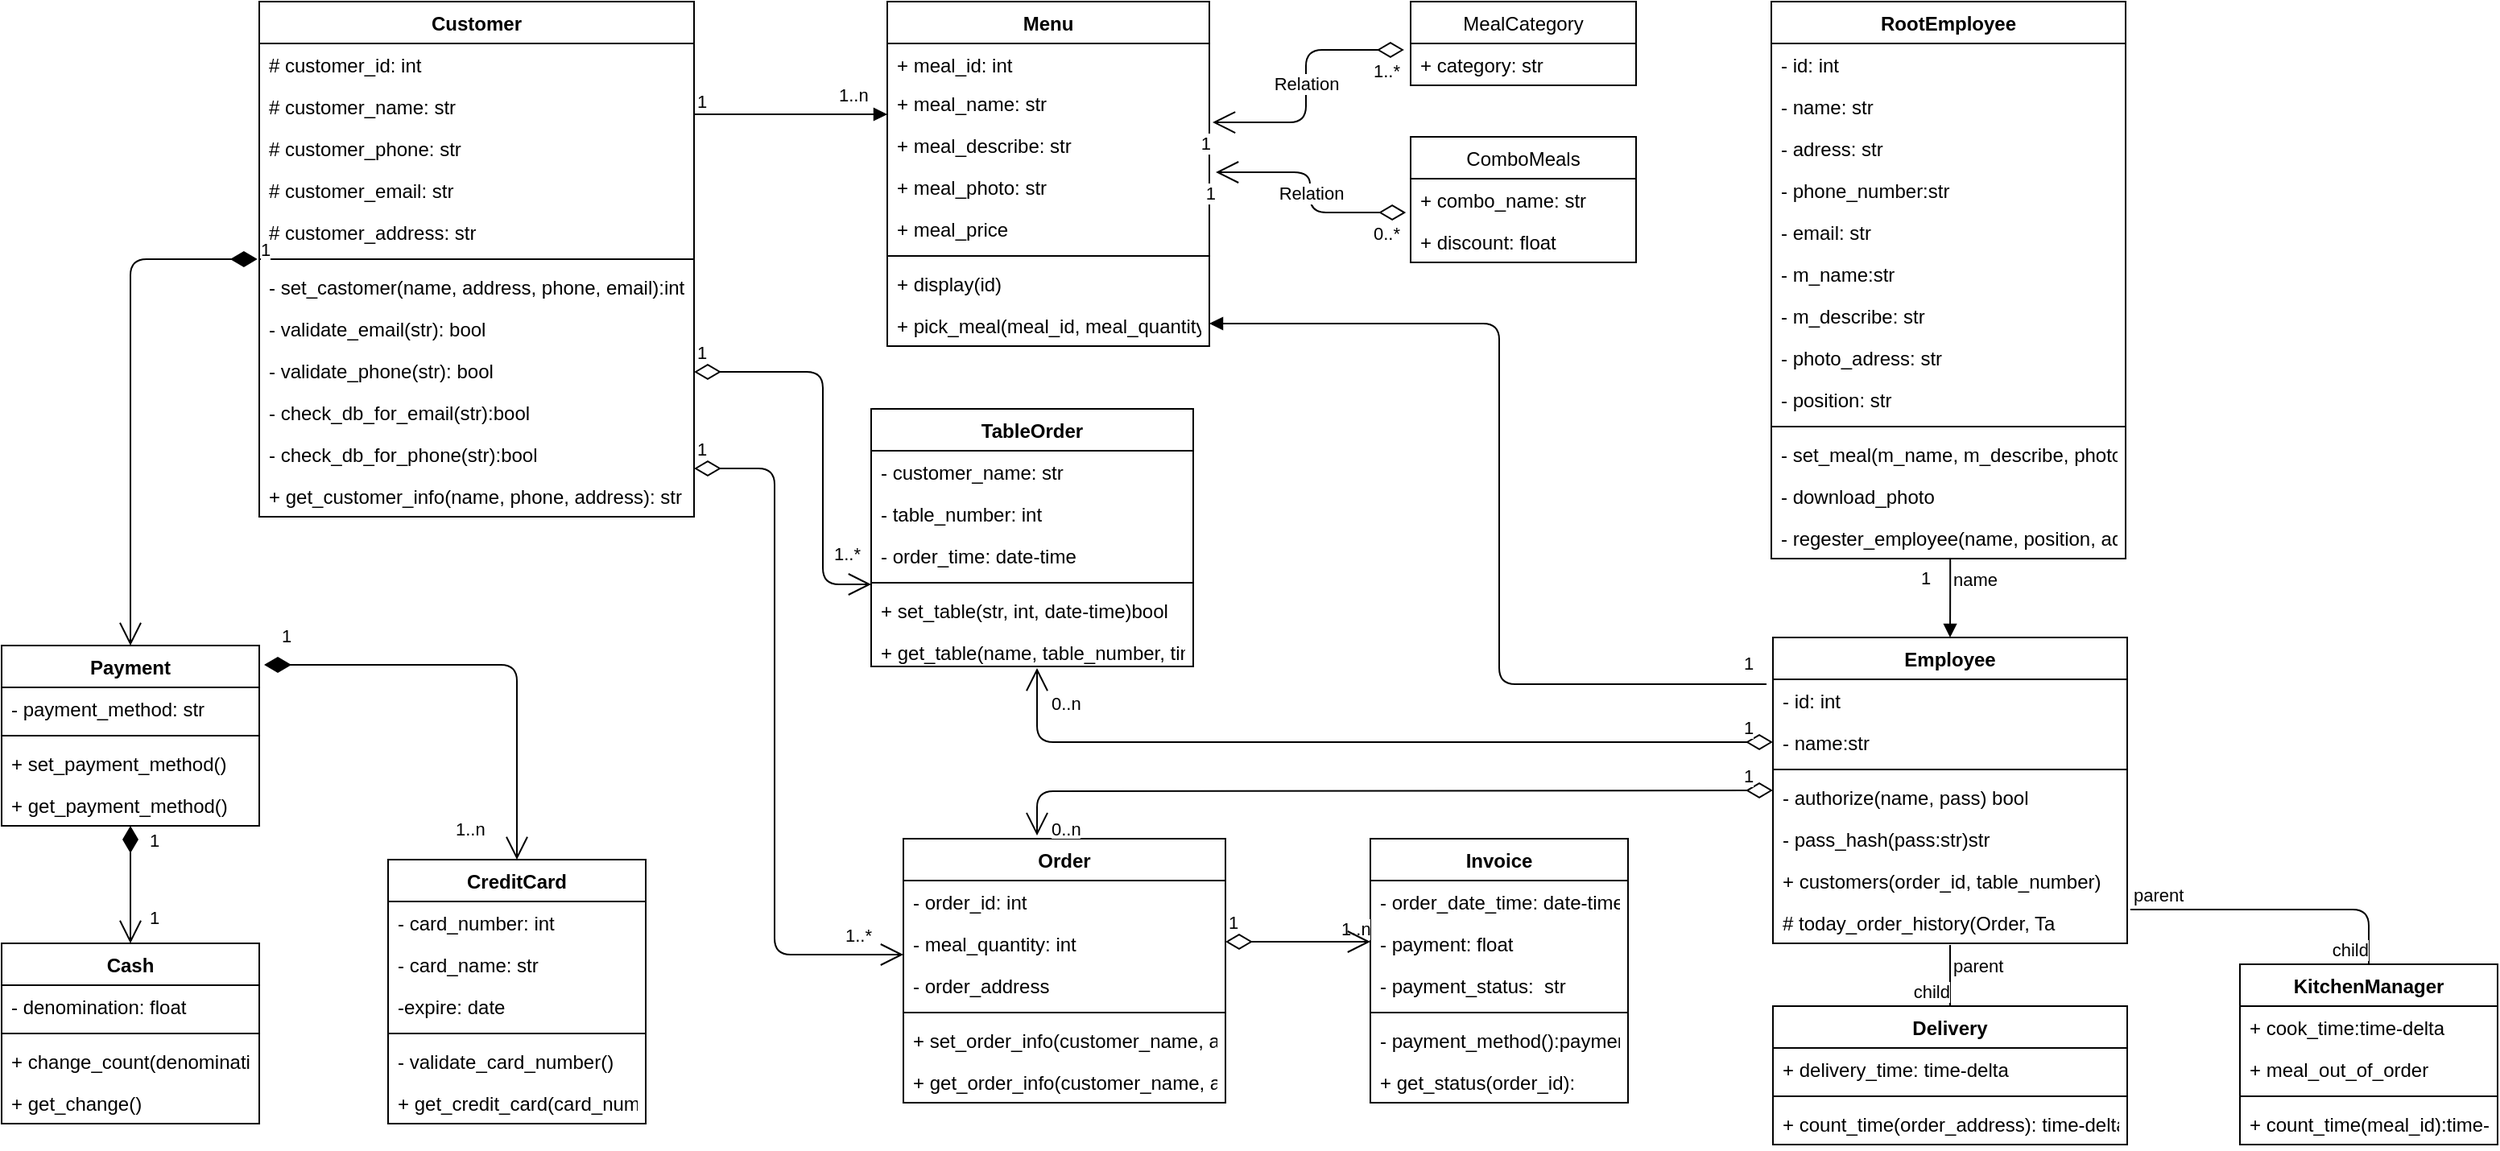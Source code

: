 <mxfile version="15.3.8" type="github">
  <diagram id="XP5YeCmKAyw0OPOMcUvx" name="Page-1">
    <mxGraphModel dx="863" dy="559" grid="1" gridSize="10" guides="1" tooltips="1" connect="1" arrows="1" fold="1" page="1" pageScale="1" pageWidth="1169" pageHeight="826" math="0" shadow="0">
      <root>
        <mxCell id="0" />
        <mxCell id="1" parent="0" />
        <mxCell id="lLtCu2atZFACOve_Y4A7-2" value="Menu" style="swimlane;fontStyle=1;align=center;verticalAlign=top;childLayout=stackLayout;horizontal=1;startSize=26;horizontalStack=0;resizeParent=1;resizeParentMax=0;resizeLast=0;collapsible=1;marginBottom=0;" parent="1" vertex="1">
          <mxGeometry x="620" width="200" height="214" as="geometry">
            <mxRectangle x="210" y="170" width="100" height="26" as="alternateBounds" />
          </mxGeometry>
        </mxCell>
        <mxCell id="lLtCu2atZFACOve_Y4A7-3" value="+ meal_id: int&#xa;" style="text;strokeColor=none;fillColor=none;align=left;verticalAlign=top;spacingLeft=4;spacingRight=4;overflow=hidden;rotatable=0;points=[[0,0.5],[1,0.5]];portConstraint=eastwest;" parent="lLtCu2atZFACOve_Y4A7-2" vertex="1">
          <mxGeometry y="26" width="200" height="24" as="geometry" />
        </mxCell>
        <mxCell id="lLtCu2atZFACOve_Y4A7-36" value="+ meal_name: str" style="text;strokeColor=none;fillColor=none;align=left;verticalAlign=top;spacingLeft=4;spacingRight=4;overflow=hidden;rotatable=0;points=[[0,0.5],[1,0.5]];portConstraint=eastwest;" parent="lLtCu2atZFACOve_Y4A7-2" vertex="1">
          <mxGeometry y="50" width="200" height="26" as="geometry" />
        </mxCell>
        <mxCell id="lLtCu2atZFACOve_Y4A7-37" value="+ meal_describe: str" style="text;strokeColor=none;fillColor=none;align=left;verticalAlign=top;spacingLeft=4;spacingRight=4;overflow=hidden;rotatable=0;points=[[0,0.5],[1,0.5]];portConstraint=eastwest;" parent="lLtCu2atZFACOve_Y4A7-2" vertex="1">
          <mxGeometry y="76" width="200" height="26" as="geometry" />
        </mxCell>
        <mxCell id="lLtCu2atZFACOve_Y4A7-38" value="+ meal_photo: str" style="text;strokeColor=none;fillColor=none;align=left;verticalAlign=top;spacingLeft=4;spacingRight=4;overflow=hidden;rotatable=0;points=[[0,0.5],[1,0.5]];portConstraint=eastwest;" parent="lLtCu2atZFACOve_Y4A7-2" vertex="1">
          <mxGeometry y="102" width="200" height="26" as="geometry" />
        </mxCell>
        <mxCell id="lLtCu2atZFACOve_Y4A7-147" value="+ meal_price" style="text;strokeColor=none;fillColor=none;align=left;verticalAlign=top;spacingLeft=4;spacingRight=4;overflow=hidden;rotatable=0;points=[[0,0.5],[1,0.5]];portConstraint=eastwest;" parent="lLtCu2atZFACOve_Y4A7-2" vertex="1">
          <mxGeometry y="128" width="200" height="26" as="geometry" />
        </mxCell>
        <mxCell id="lLtCu2atZFACOve_Y4A7-4" value="" style="line;strokeWidth=1;fillColor=none;align=left;verticalAlign=middle;spacingTop=-1;spacingLeft=3;spacingRight=3;rotatable=0;labelPosition=right;points=[];portConstraint=eastwest;" parent="lLtCu2atZFACOve_Y4A7-2" vertex="1">
          <mxGeometry y="154" width="200" height="8" as="geometry" />
        </mxCell>
        <mxCell id="lLtCu2atZFACOve_Y4A7-5" value="+ display(id)" style="text;strokeColor=none;fillColor=none;align=left;verticalAlign=top;spacingLeft=4;spacingRight=4;overflow=hidden;rotatable=0;points=[[0,0.5],[1,0.5]];portConstraint=eastwest;" parent="lLtCu2atZFACOve_Y4A7-2" vertex="1">
          <mxGeometry y="162" width="200" height="26" as="geometry" />
        </mxCell>
        <mxCell id="lLtCu2atZFACOve_Y4A7-85" value="+ pick_meal(meal_id, meal_quantity)" style="text;strokeColor=none;fillColor=none;align=left;verticalAlign=top;spacingLeft=4;spacingRight=4;overflow=hidden;rotatable=0;points=[[0,0.5],[1,0.5]];portConstraint=eastwest;" parent="lLtCu2atZFACOve_Y4A7-2" vertex="1">
          <mxGeometry y="188" width="200" height="26" as="geometry" />
        </mxCell>
        <mxCell id="lLtCu2atZFACOve_Y4A7-6" value="MealCategory" style="swimlane;fontStyle=0;childLayout=stackLayout;horizontal=1;startSize=26;fillColor=none;horizontalStack=0;resizeParent=1;resizeParentMax=0;resizeLast=0;collapsible=1;marginBottom=0;" parent="1" vertex="1">
          <mxGeometry x="945" width="140" height="52" as="geometry" />
        </mxCell>
        <mxCell id="lLtCu2atZFACOve_Y4A7-7" value="+ category: str" style="text;strokeColor=none;fillColor=none;align=left;verticalAlign=top;spacingLeft=4;spacingRight=4;overflow=hidden;rotatable=0;points=[[0,0.5],[1,0.5]];portConstraint=eastwest;" parent="lLtCu2atZFACOve_Y4A7-6" vertex="1">
          <mxGeometry y="26" width="140" height="26" as="geometry" />
        </mxCell>
        <mxCell id="lLtCu2atZFACOve_Y4A7-26" value="Customer" style="swimlane;fontStyle=1;align=center;verticalAlign=top;childLayout=stackLayout;horizontal=1;startSize=26;horizontalStack=0;resizeParent=1;resizeParentMax=0;resizeLast=0;collapsible=1;marginBottom=0;" parent="1" vertex="1">
          <mxGeometry x="230" width="270" height="320" as="geometry" />
        </mxCell>
        <mxCell id="lLtCu2atZFACOve_Y4A7-167" value="# customer_id: int" style="text;strokeColor=none;fillColor=none;align=left;verticalAlign=top;spacingLeft=4;spacingRight=4;overflow=hidden;rotatable=0;points=[[0,0.5],[1,0.5]];portConstraint=eastwest;" parent="lLtCu2atZFACOve_Y4A7-26" vertex="1">
          <mxGeometry y="26" width="270" height="26" as="geometry" />
        </mxCell>
        <mxCell id="lLtCu2atZFACOve_Y4A7-157" value="# customer_name: str" style="text;strokeColor=none;fillColor=none;align=left;verticalAlign=top;spacingLeft=4;spacingRight=4;overflow=hidden;rotatable=0;points=[[0,0.5],[1,0.5]];portConstraint=eastwest;" parent="lLtCu2atZFACOve_Y4A7-26" vertex="1">
          <mxGeometry y="52" width="270" height="26" as="geometry" />
        </mxCell>
        <mxCell id="lLtCu2atZFACOve_Y4A7-224" value="" style="endArrow=block;endFill=1;html=1;edgeStyle=orthogonalEdgeStyle;align=left;verticalAlign=top;strokeWidth=1;" parent="lLtCu2atZFACOve_Y4A7-26" edge="1">
          <mxGeometry x="-1" relative="1" as="geometry">
            <mxPoint x="270" y="70" as="sourcePoint" />
            <mxPoint x="390" y="70" as="targetPoint" />
          </mxGeometry>
        </mxCell>
        <mxCell id="lLtCu2atZFACOve_Y4A7-225" value="1" style="edgeLabel;resizable=0;html=1;align=left;verticalAlign=bottom;" parent="lLtCu2atZFACOve_Y4A7-224" connectable="0" vertex="1">
          <mxGeometry x="-1" relative="1" as="geometry" />
        </mxCell>
        <mxCell id="lLtCu2atZFACOve_Y4A7-158" value="# customer_phone: str" style="text;strokeColor=none;fillColor=none;align=left;verticalAlign=top;spacingLeft=4;spacingRight=4;overflow=hidden;rotatable=0;points=[[0,0.5],[1,0.5]];portConstraint=eastwest;" parent="lLtCu2atZFACOve_Y4A7-26" vertex="1">
          <mxGeometry y="78" width="270" height="26" as="geometry" />
        </mxCell>
        <mxCell id="lLtCu2atZFACOve_Y4A7-159" value="# customer_email: str" style="text;strokeColor=none;fillColor=none;align=left;verticalAlign=top;spacingLeft=4;spacingRight=4;overflow=hidden;rotatable=0;points=[[0,0.5],[1,0.5]];portConstraint=eastwest;" parent="lLtCu2atZFACOve_Y4A7-26" vertex="1">
          <mxGeometry y="104" width="270" height="26" as="geometry" />
        </mxCell>
        <mxCell id="lLtCu2atZFACOve_Y4A7-160" value="# customer_address: str " style="text;strokeColor=none;fillColor=none;align=left;verticalAlign=top;spacingLeft=4;spacingRight=4;overflow=hidden;rotatable=0;points=[[0,0.5],[1,0.5]];portConstraint=eastwest;" parent="lLtCu2atZFACOve_Y4A7-26" vertex="1">
          <mxGeometry y="130" width="270" height="26" as="geometry" />
        </mxCell>
        <mxCell id="lLtCu2atZFACOve_Y4A7-28" value="" style="line;strokeWidth=1;fillColor=none;align=left;verticalAlign=middle;spacingTop=-1;spacingLeft=3;spacingRight=3;rotatable=0;labelPosition=right;points=[];portConstraint=eastwest;" parent="lLtCu2atZFACOve_Y4A7-26" vertex="1">
          <mxGeometry y="156" width="270" height="8" as="geometry" />
        </mxCell>
        <mxCell id="lLtCu2atZFACOve_Y4A7-25" value="- set_castomer(name, address, phone, email):int" style="text;strokeColor=none;fillColor=none;align=left;verticalAlign=top;spacingLeft=4;spacingRight=4;overflow=hidden;rotatable=0;points=[[0,0.5],[1,0.5]];portConstraint=eastwest;" parent="lLtCu2atZFACOve_Y4A7-26" vertex="1">
          <mxGeometry y="164" width="270" height="26" as="geometry" />
        </mxCell>
        <mxCell id="lLtCu2atZFACOve_Y4A7-29" value="- validate_email(str): bool" style="text;strokeColor=none;fillColor=none;align=left;verticalAlign=top;spacingLeft=4;spacingRight=4;overflow=hidden;rotatable=0;points=[[0,0.5],[1,0.5]];portConstraint=eastwest;" parent="lLtCu2atZFACOve_Y4A7-26" vertex="1">
          <mxGeometry y="190" width="270" height="26" as="geometry" />
        </mxCell>
        <mxCell id="lLtCu2atZFACOve_Y4A7-109" value="- validate_phone(str): bool" style="text;strokeColor=none;fillColor=none;align=left;verticalAlign=top;spacingLeft=4;spacingRight=4;overflow=hidden;rotatable=0;points=[[0,0.5],[1,0.5]];portConstraint=eastwest;" parent="lLtCu2atZFACOve_Y4A7-26" vertex="1">
          <mxGeometry y="216" width="270" height="26" as="geometry" />
        </mxCell>
        <mxCell id="lLtCu2atZFACOve_Y4A7-165" value="- check_db_for_email(str):bool" style="text;strokeColor=none;fillColor=none;align=left;verticalAlign=top;spacingLeft=4;spacingRight=4;overflow=hidden;rotatable=0;points=[[0,0.5],[1,0.5]];portConstraint=eastwest;" parent="lLtCu2atZFACOve_Y4A7-26" vertex="1">
          <mxGeometry y="242" width="270" height="26" as="geometry" />
        </mxCell>
        <mxCell id="lLtCu2atZFACOve_Y4A7-166" value="- check_db_for_phone(str):bool" style="text;strokeColor=none;fillColor=none;align=left;verticalAlign=top;spacingLeft=4;spacingRight=4;overflow=hidden;rotatable=0;points=[[0,0.5],[1,0.5]];portConstraint=eastwest;" parent="lLtCu2atZFACOve_Y4A7-26" vertex="1">
          <mxGeometry y="268" width="270" height="26" as="geometry" />
        </mxCell>
        <mxCell id="lLtCu2atZFACOve_Y4A7-33" value="+ get_customer_info(name, phone, address): str" style="text;strokeColor=none;fillColor=none;align=left;verticalAlign=top;spacingLeft=4;spacingRight=4;overflow=hidden;rotatable=0;points=[[0,0.5],[1,0.5]];portConstraint=eastwest;" parent="lLtCu2atZFACOve_Y4A7-26" vertex="1">
          <mxGeometry y="294" width="270" height="26" as="geometry" />
        </mxCell>
        <mxCell id="lLtCu2atZFACOve_Y4A7-30" value="Order" style="swimlane;fontStyle=1;align=center;verticalAlign=top;childLayout=stackLayout;horizontal=1;startSize=26;horizontalStack=0;resizeParent=1;resizeParentMax=0;resizeLast=0;collapsible=1;marginBottom=0;" parent="1" vertex="1">
          <mxGeometry x="630" y="520" width="200" height="164" as="geometry" />
        </mxCell>
        <mxCell id="lLtCu2atZFACOve_Y4A7-31" value="- order_id: int" style="text;strokeColor=none;fillColor=none;align=left;verticalAlign=top;spacingLeft=4;spacingRight=4;overflow=hidden;rotatable=0;points=[[0,0.5],[1,0.5]];portConstraint=eastwest;" parent="lLtCu2atZFACOve_Y4A7-30" vertex="1">
          <mxGeometry y="26" width="200" height="26" as="geometry" />
        </mxCell>
        <mxCell id="lLtCu2atZFACOve_Y4A7-40" value="- meal_quantity: int" style="text;strokeColor=none;fillColor=none;align=left;verticalAlign=top;spacingLeft=4;spacingRight=4;overflow=hidden;rotatable=0;points=[[0,0.5],[1,0.5]];portConstraint=eastwest;" parent="lLtCu2atZFACOve_Y4A7-30" vertex="1">
          <mxGeometry y="52" width="200" height="26" as="geometry" />
        </mxCell>
        <mxCell id="lLtCu2atZFACOve_Y4A7-133" value="- order_address" style="text;strokeColor=none;fillColor=none;align=left;verticalAlign=top;spacingLeft=4;spacingRight=4;overflow=hidden;rotatable=0;points=[[0,0.5],[1,0.5]];portConstraint=eastwest;" parent="lLtCu2atZFACOve_Y4A7-30" vertex="1">
          <mxGeometry y="78" width="200" height="26" as="geometry" />
        </mxCell>
        <mxCell id="lLtCu2atZFACOve_Y4A7-32" value="" style="line;strokeWidth=1;fillColor=none;align=left;verticalAlign=middle;spacingTop=-1;spacingLeft=3;spacingRight=3;rotatable=0;labelPosition=right;points=[];portConstraint=eastwest;" parent="lLtCu2atZFACOve_Y4A7-30" vertex="1">
          <mxGeometry y="104" width="200" height="8" as="geometry" />
        </mxCell>
        <mxCell id="O5JALUuIO0WeIJmK2xyK-7" value="+ set_order_info(customer_name, address, phone, delivery_time))" style="text;strokeColor=none;fillColor=none;align=left;verticalAlign=top;spacingLeft=4;spacingRight=4;overflow=hidden;rotatable=0;points=[[0,0.5],[1,0.5]];portConstraint=eastwest;" parent="lLtCu2atZFACOve_Y4A7-30" vertex="1">
          <mxGeometry y="112" width="200" height="26" as="geometry" />
        </mxCell>
        <mxCell id="lLtCu2atZFACOve_Y4A7-35" value="+ get_order_info(customer_name, address, phone, delivery_time)" style="text;strokeColor=none;fillColor=none;align=left;verticalAlign=top;spacingLeft=4;spacingRight=4;overflow=hidden;rotatable=0;points=[[0,0.5],[1,0.5]];portConstraint=eastwest;" parent="lLtCu2atZFACOve_Y4A7-30" vertex="1">
          <mxGeometry y="138" width="200" height="26" as="geometry" />
        </mxCell>
        <mxCell id="lLtCu2atZFACOve_Y4A7-41" value="Invoice&#xa;" style="swimlane;fontStyle=1;align=center;verticalAlign=top;childLayout=stackLayout;horizontal=1;startSize=26;horizontalStack=0;resizeParent=1;resizeParentMax=0;resizeLast=0;collapsible=1;marginBottom=0;" parent="1" vertex="1">
          <mxGeometry x="920" y="520" width="160" height="164" as="geometry" />
        </mxCell>
        <mxCell id="lLtCu2atZFACOve_Y4A7-42" value="- order_date_time: date-time" style="text;strokeColor=none;fillColor=none;align=left;verticalAlign=top;spacingLeft=4;spacingRight=4;overflow=hidden;rotatable=0;points=[[0,0.5],[1,0.5]];portConstraint=eastwest;" parent="lLtCu2atZFACOve_Y4A7-41" vertex="1">
          <mxGeometry y="26" width="160" height="26" as="geometry" />
        </mxCell>
        <mxCell id="lLtCu2atZFACOve_Y4A7-45" value="- payment: float" style="text;strokeColor=none;fillColor=none;align=left;verticalAlign=top;spacingLeft=4;spacingRight=4;overflow=hidden;rotatable=0;points=[[0,0.5],[1,0.5]];portConstraint=eastwest;" parent="lLtCu2atZFACOve_Y4A7-41" vertex="1">
          <mxGeometry y="52" width="160" height="26" as="geometry" />
        </mxCell>
        <mxCell id="lLtCu2atZFACOve_Y4A7-46" value="- payment_status:  str" style="text;strokeColor=none;fillColor=none;align=left;verticalAlign=top;spacingLeft=4;spacingRight=4;overflow=hidden;rotatable=0;points=[[0,0.5],[1,0.5]];portConstraint=eastwest;" parent="lLtCu2atZFACOve_Y4A7-41" vertex="1">
          <mxGeometry y="78" width="160" height="26" as="geometry" />
        </mxCell>
        <mxCell id="lLtCu2atZFACOve_Y4A7-43" value="" style="line;strokeWidth=1;fillColor=none;align=left;verticalAlign=middle;spacingTop=-1;spacingLeft=3;spacingRight=3;rotatable=0;labelPosition=right;points=[];portConstraint=eastwest;" parent="lLtCu2atZFACOve_Y4A7-41" vertex="1">
          <mxGeometry y="104" width="160" height="8" as="geometry" />
        </mxCell>
        <mxCell id="lLtCu2atZFACOve_Y4A7-44" value="- payment_method():payment_status&#xa;" style="text;strokeColor=none;fillColor=none;align=left;verticalAlign=top;spacingLeft=4;spacingRight=4;overflow=hidden;rotatable=0;points=[[0,0.5],[1,0.5]];portConstraint=eastwest;" parent="lLtCu2atZFACOve_Y4A7-41" vertex="1">
          <mxGeometry y="112" width="160" height="26" as="geometry" />
        </mxCell>
        <mxCell id="lLtCu2atZFACOve_Y4A7-215" value="+ get_status(order_id):" style="text;strokeColor=none;fillColor=none;align=left;verticalAlign=top;spacingLeft=4;spacingRight=4;overflow=hidden;rotatable=0;points=[[0,0.5],[1,0.5]];portConstraint=eastwest;" parent="lLtCu2atZFACOve_Y4A7-41" vertex="1">
          <mxGeometry y="138" width="160" height="26" as="geometry" />
        </mxCell>
        <mxCell id="lLtCu2atZFACOve_Y4A7-51" value="CreditCard" style="swimlane;fontStyle=1;align=center;verticalAlign=top;childLayout=stackLayout;horizontal=1;startSize=26;horizontalStack=0;resizeParent=1;resizeParentMax=0;resizeLast=0;collapsible=1;marginBottom=0;" parent="1" vertex="1">
          <mxGeometry x="310" y="533" width="160" height="164" as="geometry" />
        </mxCell>
        <mxCell id="lLtCu2atZFACOve_Y4A7-52" value="- card_number: int&#xa;" style="text;strokeColor=none;fillColor=none;align=left;verticalAlign=top;spacingLeft=4;spacingRight=4;overflow=hidden;rotatable=0;points=[[0,0.5],[1,0.5]];portConstraint=eastwest;" parent="lLtCu2atZFACOve_Y4A7-51" vertex="1">
          <mxGeometry y="26" width="160" height="26" as="geometry" />
        </mxCell>
        <mxCell id="lLtCu2atZFACOve_Y4A7-55" value="- card_name: str&#xa;" style="text;strokeColor=none;fillColor=none;align=left;verticalAlign=top;spacingLeft=4;spacingRight=4;overflow=hidden;rotatable=0;points=[[0,0.5],[1,0.5]];portConstraint=eastwest;" parent="lLtCu2atZFACOve_Y4A7-51" vertex="1">
          <mxGeometry y="52" width="160" height="26" as="geometry" />
        </mxCell>
        <mxCell id="lLtCu2atZFACOve_Y4A7-56" value="-expire: date" style="text;strokeColor=none;fillColor=none;align=left;verticalAlign=top;spacingLeft=4;spacingRight=4;overflow=hidden;rotatable=0;points=[[0,0.5],[1,0.5]];portConstraint=eastwest;" parent="lLtCu2atZFACOve_Y4A7-51" vertex="1">
          <mxGeometry y="78" width="160" height="26" as="geometry" />
        </mxCell>
        <mxCell id="lLtCu2atZFACOve_Y4A7-53" value="" style="line;strokeWidth=1;fillColor=none;align=left;verticalAlign=middle;spacingTop=-1;spacingLeft=3;spacingRight=3;rotatable=0;labelPosition=right;points=[];portConstraint=eastwest;" parent="lLtCu2atZFACOve_Y4A7-51" vertex="1">
          <mxGeometry y="104" width="160" height="8" as="geometry" />
        </mxCell>
        <mxCell id="O5JALUuIO0WeIJmK2xyK-3" value="- validate_card_number()" style="text;strokeColor=none;fillColor=none;align=left;verticalAlign=top;spacingLeft=4;spacingRight=4;overflow=hidden;rotatable=0;points=[[0,0.5],[1,0.5]];portConstraint=eastwest;" parent="lLtCu2atZFACOve_Y4A7-51" vertex="1">
          <mxGeometry y="112" width="160" height="26" as="geometry" />
        </mxCell>
        <mxCell id="O5JALUuIO0WeIJmK2xyK-2" value="+ get_credit_card(card_number, card_name, expire)" style="text;strokeColor=none;fillColor=none;align=left;verticalAlign=top;spacingLeft=4;spacingRight=4;overflow=hidden;rotatable=0;points=[[0,0.5],[1,0.5]];portConstraint=eastwest;" parent="lLtCu2atZFACOve_Y4A7-51" vertex="1">
          <mxGeometry y="138" width="160" height="26" as="geometry" />
        </mxCell>
        <mxCell id="lLtCu2atZFACOve_Y4A7-58" value="Payment" style="swimlane;fontStyle=1;align=center;verticalAlign=top;childLayout=stackLayout;horizontal=1;startSize=26;horizontalStack=0;resizeParent=1;resizeParentMax=0;resizeLast=0;collapsible=1;marginBottom=0;" parent="1" vertex="1">
          <mxGeometry x="70" y="400" width="160" height="112" as="geometry" />
        </mxCell>
        <mxCell id="lLtCu2atZFACOve_Y4A7-59" value="- payment_method: str" style="text;strokeColor=none;fillColor=none;align=left;verticalAlign=top;spacingLeft=4;spacingRight=4;overflow=hidden;rotatable=0;points=[[0,0.5],[1,0.5]];portConstraint=eastwest;" parent="lLtCu2atZFACOve_Y4A7-58" vertex="1">
          <mxGeometry y="26" width="160" height="26" as="geometry" />
        </mxCell>
        <mxCell id="lLtCu2atZFACOve_Y4A7-60" value="" style="line;strokeWidth=1;fillColor=none;align=left;verticalAlign=middle;spacingTop=-1;spacingLeft=3;spacingRight=3;rotatable=0;labelPosition=right;points=[];portConstraint=eastwest;" parent="lLtCu2atZFACOve_Y4A7-58" vertex="1">
          <mxGeometry y="52" width="160" height="8" as="geometry" />
        </mxCell>
        <mxCell id="lLtCu2atZFACOve_Y4A7-61" value="+ set_payment_method()" style="text;strokeColor=none;fillColor=none;align=left;verticalAlign=top;spacingLeft=4;spacingRight=4;overflow=hidden;rotatable=0;points=[[0,0.5],[1,0.5]];portConstraint=eastwest;" parent="lLtCu2atZFACOve_Y4A7-58" vertex="1">
          <mxGeometry y="60" width="160" height="26" as="geometry" />
        </mxCell>
        <mxCell id="lLtCu2atZFACOve_Y4A7-177" value="+ get_payment_method()" style="text;strokeColor=none;fillColor=none;align=left;verticalAlign=top;spacingLeft=4;spacingRight=4;overflow=hidden;rotatable=0;points=[[0,0.5],[1,0.5]];portConstraint=eastwest;" parent="lLtCu2atZFACOve_Y4A7-58" vertex="1">
          <mxGeometry y="86" width="160" height="26" as="geometry" />
        </mxCell>
        <mxCell id="lLtCu2atZFACOve_Y4A7-62" value="Cash" style="swimlane;fontStyle=1;align=center;verticalAlign=top;childLayout=stackLayout;horizontal=1;startSize=26;horizontalStack=0;resizeParent=1;resizeParentMax=0;resizeLast=0;collapsible=1;marginBottom=0;" parent="1" vertex="1">
          <mxGeometry x="70" y="585" width="160" height="112" as="geometry" />
        </mxCell>
        <mxCell id="lLtCu2atZFACOve_Y4A7-63" value="- denomination: float" style="text;strokeColor=none;fillColor=none;align=left;verticalAlign=top;spacingLeft=4;spacingRight=4;overflow=hidden;rotatable=0;points=[[0,0.5],[1,0.5]];portConstraint=eastwest;" parent="lLtCu2atZFACOve_Y4A7-62" vertex="1">
          <mxGeometry y="26" width="160" height="26" as="geometry" />
        </mxCell>
        <mxCell id="lLtCu2atZFACOve_Y4A7-64" value="" style="line;strokeWidth=1;fillColor=none;align=left;verticalAlign=middle;spacingTop=-1;spacingLeft=3;spacingRight=3;rotatable=0;labelPosition=right;points=[];portConstraint=eastwest;" parent="lLtCu2atZFACOve_Y4A7-62" vertex="1">
          <mxGeometry y="52" width="160" height="8" as="geometry" />
        </mxCell>
        <mxCell id="lLtCu2atZFACOve_Y4A7-186" value="+ change_count(denomination): float" style="text;strokeColor=none;fillColor=none;align=left;verticalAlign=top;spacingLeft=4;spacingRight=4;overflow=hidden;rotatable=0;points=[[0,0.5],[1,0.5]];portConstraint=eastwest;" parent="lLtCu2atZFACOve_Y4A7-62" vertex="1">
          <mxGeometry y="60" width="160" height="26" as="geometry" />
        </mxCell>
        <mxCell id="O5JALUuIO0WeIJmK2xyK-1" value="+ get_change()" style="text;strokeColor=none;fillColor=none;align=left;verticalAlign=top;spacingLeft=4;spacingRight=4;overflow=hidden;rotatable=0;points=[[0,0.5],[1,0.5]];portConstraint=eastwest;" parent="lLtCu2atZFACOve_Y4A7-62" vertex="1">
          <mxGeometry y="86" width="160" height="26" as="geometry" />
        </mxCell>
        <mxCell id="lLtCu2atZFACOve_Y4A7-66" value="Employee" style="swimlane;fontStyle=1;align=center;verticalAlign=top;childLayout=stackLayout;horizontal=1;startSize=26;horizontalStack=0;resizeParent=1;resizeParentMax=0;resizeLast=0;collapsible=1;marginBottom=0;" parent="1" vertex="1">
          <mxGeometry x="1170" y="395" width="220" height="190" as="geometry" />
        </mxCell>
        <mxCell id="lLtCu2atZFACOve_Y4A7-193" value="- id: int" style="text;strokeColor=none;fillColor=none;align=left;verticalAlign=top;spacingLeft=4;spacingRight=4;overflow=hidden;rotatable=0;points=[[0,0.5],[1,0.5]];portConstraint=eastwest;" parent="lLtCu2atZFACOve_Y4A7-66" vertex="1">
          <mxGeometry y="26" width="220" height="26" as="geometry" />
        </mxCell>
        <mxCell id="lLtCu2atZFACOve_Y4A7-130" value="- name:str" style="text;strokeColor=none;fillColor=none;align=left;verticalAlign=top;spacingLeft=4;spacingRight=4;overflow=hidden;rotatable=0;points=[[0,0.5],[1,0.5]];portConstraint=eastwest;" parent="lLtCu2atZFACOve_Y4A7-66" vertex="1">
          <mxGeometry y="52" width="220" height="26" as="geometry" />
        </mxCell>
        <mxCell id="lLtCu2atZFACOve_Y4A7-68" value="" style="line;strokeWidth=1;fillColor=none;align=left;verticalAlign=middle;spacingTop=-1;spacingLeft=3;spacingRight=3;rotatable=0;labelPosition=right;points=[];portConstraint=eastwest;" parent="lLtCu2atZFACOve_Y4A7-66" vertex="1">
          <mxGeometry y="78" width="220" height="8" as="geometry" />
        </mxCell>
        <mxCell id="lLtCu2atZFACOve_Y4A7-104" value="- authorize(name, pass) bool" style="text;strokeColor=none;fillColor=none;align=left;verticalAlign=top;spacingLeft=4;spacingRight=4;overflow=hidden;rotatable=0;points=[[0,0.5],[1,0.5]];portConstraint=eastwest;" parent="lLtCu2atZFACOve_Y4A7-66" vertex="1">
          <mxGeometry y="86" width="220" height="26" as="geometry" />
        </mxCell>
        <mxCell id="lLtCu2atZFACOve_Y4A7-108" value="- pass_hash(pass:str)str" style="text;strokeColor=none;fillColor=none;align=left;verticalAlign=top;spacingLeft=4;spacingRight=4;overflow=hidden;rotatable=0;points=[[0,0.5],[1,0.5]];portConstraint=eastwest;" parent="lLtCu2atZFACOve_Y4A7-66" vertex="1">
          <mxGeometry y="112" width="220" height="26" as="geometry" />
        </mxCell>
        <mxCell id="lLtCu2atZFACOve_Y4A7-192" value="+ customers(order_id, table_number)" style="text;strokeColor=none;fillColor=none;align=left;verticalAlign=top;spacingLeft=4;spacingRight=4;overflow=hidden;rotatable=0;points=[[0,0.5],[1,0.5]];portConstraint=eastwest;" parent="lLtCu2atZFACOve_Y4A7-66" vertex="1">
          <mxGeometry y="138" width="220" height="26" as="geometry" />
        </mxCell>
        <mxCell id="lLtCu2atZFACOve_Y4A7-194" value="# today_order_history(Order, Ta" style="text;strokeColor=none;fillColor=none;align=left;verticalAlign=top;spacingLeft=4;spacingRight=4;overflow=hidden;rotatable=0;points=[[0,0.5],[1,0.5]];portConstraint=eastwest;" parent="lLtCu2atZFACOve_Y4A7-66" vertex="1">
          <mxGeometry y="164" width="220" height="26" as="geometry" />
        </mxCell>
        <mxCell id="lLtCu2atZFACOve_Y4A7-71" value="TableOrder" style="swimlane;fontStyle=1;align=center;verticalAlign=top;childLayout=stackLayout;horizontal=1;startSize=26;horizontalStack=0;resizeParent=1;resizeParentMax=0;resizeLast=0;collapsible=1;marginBottom=0;" parent="1" vertex="1">
          <mxGeometry x="610" y="253" width="200" height="160" as="geometry" />
        </mxCell>
        <mxCell id="lLtCu2atZFACOve_Y4A7-75" value="- customer_name: str" style="text;strokeColor=none;fillColor=none;align=left;verticalAlign=top;spacingLeft=4;spacingRight=4;overflow=hidden;rotatable=0;points=[[0,0.5],[1,0.5]];portConstraint=eastwest;" parent="lLtCu2atZFACOve_Y4A7-71" vertex="1">
          <mxGeometry y="26" width="200" height="26" as="geometry" />
        </mxCell>
        <mxCell id="lLtCu2atZFACOve_Y4A7-72" value="- table_number: int" style="text;strokeColor=none;fillColor=none;align=left;verticalAlign=top;spacingLeft=4;spacingRight=4;overflow=hidden;rotatable=0;points=[[0,0.5],[1,0.5]];portConstraint=eastwest;" parent="lLtCu2atZFACOve_Y4A7-71" vertex="1">
          <mxGeometry y="52" width="200" height="26" as="geometry" />
        </mxCell>
        <mxCell id="lLtCu2atZFACOve_Y4A7-81" value="- order_time: date-time" style="text;strokeColor=none;fillColor=none;align=left;verticalAlign=top;spacingLeft=4;spacingRight=4;overflow=hidden;rotatable=0;points=[[0,0.5],[1,0.5]];portConstraint=eastwest;" parent="lLtCu2atZFACOve_Y4A7-71" vertex="1">
          <mxGeometry y="78" width="200" height="26" as="geometry" />
        </mxCell>
        <mxCell id="lLtCu2atZFACOve_Y4A7-73" value="" style="line;strokeWidth=1;fillColor=none;align=left;verticalAlign=middle;spacingTop=-1;spacingLeft=3;spacingRight=3;rotatable=0;labelPosition=right;points=[];portConstraint=eastwest;" parent="lLtCu2atZFACOve_Y4A7-71" vertex="1">
          <mxGeometry y="104" width="200" height="8" as="geometry" />
        </mxCell>
        <mxCell id="lLtCu2atZFACOve_Y4A7-74" value="+ set_table(str, int, date-time)bool" style="text;strokeColor=none;fillColor=none;align=left;verticalAlign=top;spacingLeft=4;spacingRight=4;overflow=hidden;rotatable=0;points=[[0,0.5],[1,0.5]];portConstraint=eastwest;" parent="lLtCu2atZFACOve_Y4A7-71" vertex="1">
          <mxGeometry y="112" width="200" height="26" as="geometry" />
        </mxCell>
        <mxCell id="lLtCu2atZFACOve_Y4A7-82" value="+ get_table(name, table_number, time)" style="text;strokeColor=none;fillColor=none;align=left;verticalAlign=top;spacingLeft=4;spacingRight=4;overflow=hidden;rotatable=0;points=[[0,0.5],[1,0.5]];portConstraint=eastwest;" parent="lLtCu2atZFACOve_Y4A7-71" vertex="1">
          <mxGeometry y="138" width="200" height="22" as="geometry" />
        </mxCell>
        <mxCell id="lLtCu2atZFACOve_Y4A7-77" value="Delivery" style="swimlane;fontStyle=1;align=center;verticalAlign=top;childLayout=stackLayout;horizontal=1;startSize=26;horizontalStack=0;resizeParent=1;resizeParentMax=0;resizeLast=0;collapsible=1;marginBottom=0;" parent="1" vertex="1">
          <mxGeometry x="1170" y="624" width="220" height="86" as="geometry" />
        </mxCell>
        <mxCell id="lLtCu2atZFACOve_Y4A7-78" value="+ delivery_time: time-delta" style="text;strokeColor=none;fillColor=none;align=left;verticalAlign=top;spacingLeft=4;spacingRight=4;overflow=hidden;rotatable=0;points=[[0,0.5],[1,0.5]];portConstraint=eastwest;" parent="lLtCu2atZFACOve_Y4A7-77" vertex="1">
          <mxGeometry y="26" width="220" height="26" as="geometry" />
        </mxCell>
        <mxCell id="lLtCu2atZFACOve_Y4A7-79" value="" style="line;strokeWidth=1;fillColor=none;align=left;verticalAlign=middle;spacingTop=-1;spacingLeft=3;spacingRight=3;rotatable=0;labelPosition=right;points=[];portConstraint=eastwest;" parent="lLtCu2atZFACOve_Y4A7-77" vertex="1">
          <mxGeometry y="52" width="220" height="8" as="geometry" />
        </mxCell>
        <mxCell id="lLtCu2atZFACOve_Y4A7-80" value="+ count_time(order_address): time-delta" style="text;strokeColor=none;fillColor=none;align=left;verticalAlign=top;spacingLeft=4;spacingRight=4;overflow=hidden;rotatable=0;points=[[0,0.5],[1,0.5]];portConstraint=eastwest;" parent="lLtCu2atZFACOve_Y4A7-77" vertex="1">
          <mxGeometry y="60" width="220" height="26" as="geometry" />
        </mxCell>
        <mxCell id="lLtCu2atZFACOve_Y4A7-92" value="RootEmployee" style="swimlane;fontStyle=1;align=center;verticalAlign=top;childLayout=stackLayout;horizontal=1;startSize=26;horizontalStack=0;resizeParent=1;resizeParentMax=0;resizeLast=0;collapsible=1;marginBottom=0;" parent="1" vertex="1">
          <mxGeometry x="1169" width="220" height="346" as="geometry" />
        </mxCell>
        <mxCell id="lLtCu2atZFACOve_Y4A7-11" value="- id: int" style="text;strokeColor=none;fillColor=none;align=left;verticalAlign=top;spacingLeft=4;spacingRight=4;overflow=hidden;rotatable=0;points=[[0,0.5],[1,0.5]];portConstraint=eastwest;" parent="lLtCu2atZFACOve_Y4A7-92" vertex="1">
          <mxGeometry y="26" width="220" height="26" as="geometry" />
        </mxCell>
        <mxCell id="lLtCu2atZFACOve_Y4A7-23" value="- name: str" style="text;strokeColor=none;fillColor=none;align=left;verticalAlign=top;spacingLeft=4;spacingRight=4;overflow=hidden;rotatable=0;points=[[0,0.5],[1,0.5]];portConstraint=eastwest;" parent="lLtCu2atZFACOve_Y4A7-92" vertex="1">
          <mxGeometry y="52" width="220" height="26" as="geometry" />
        </mxCell>
        <mxCell id="lLtCu2atZFACOve_Y4A7-49" value="- adress: str" style="text;strokeColor=none;fillColor=none;align=left;verticalAlign=top;spacingLeft=4;spacingRight=4;overflow=hidden;rotatable=0;points=[[0,0.5],[1,0.5]];portConstraint=eastwest;" parent="lLtCu2atZFACOve_Y4A7-92" vertex="1">
          <mxGeometry y="78" width="220" height="26" as="geometry" />
        </mxCell>
        <mxCell id="lLtCu2atZFACOve_Y4A7-50" value="- phone_number:str" style="text;strokeColor=none;fillColor=none;align=left;verticalAlign=top;spacingLeft=4;spacingRight=4;overflow=hidden;rotatable=0;points=[[0,0.5],[1,0.5]];portConstraint=eastwest;" parent="lLtCu2atZFACOve_Y4A7-92" vertex="1">
          <mxGeometry y="104" width="220" height="26" as="geometry" />
        </mxCell>
        <mxCell id="lLtCu2atZFACOve_Y4A7-76" value="- email: str" style="text;strokeColor=none;fillColor=none;align=left;verticalAlign=top;spacingLeft=4;spacingRight=4;overflow=hidden;rotatable=0;points=[[0,0.5],[1,0.5]];portConstraint=eastwest;" parent="lLtCu2atZFACOve_Y4A7-92" vertex="1">
          <mxGeometry y="130" width="220" height="26" as="geometry" />
        </mxCell>
        <mxCell id="lLtCu2atZFACOve_Y4A7-123" value="- m_name:str " style="text;strokeColor=none;fillColor=none;align=left;verticalAlign=top;spacingLeft=4;spacingRight=4;overflow=hidden;rotatable=0;points=[[0,0.5],[1,0.5]];portConstraint=eastwest;" parent="lLtCu2atZFACOve_Y4A7-92" vertex="1">
          <mxGeometry y="156" width="220" height="26" as="geometry" />
        </mxCell>
        <mxCell id="lLtCu2atZFACOve_Y4A7-124" value="- m_describe: str&#xa;" style="text;strokeColor=none;fillColor=none;align=left;verticalAlign=top;spacingLeft=4;spacingRight=4;overflow=hidden;rotatable=0;points=[[0,0.5],[1,0.5]];portConstraint=eastwest;" parent="lLtCu2atZFACOve_Y4A7-92" vertex="1">
          <mxGeometry y="182" width="220" height="26" as="geometry" />
        </mxCell>
        <mxCell id="lLtCu2atZFACOve_Y4A7-125" value="- photo_adress: str" style="text;strokeColor=none;fillColor=none;align=left;verticalAlign=top;spacingLeft=4;spacingRight=4;overflow=hidden;rotatable=0;points=[[0,0.5],[1,0.5]];portConstraint=eastwest;" parent="lLtCu2atZFACOve_Y4A7-92" vertex="1">
          <mxGeometry y="208" width="220" height="26" as="geometry" />
        </mxCell>
        <mxCell id="lLtCu2atZFACOve_Y4A7-70" value="- position: str" style="text;strokeColor=none;fillColor=none;align=left;verticalAlign=top;spacingLeft=4;spacingRight=4;overflow=hidden;rotatable=0;points=[[0,0.5],[1,0.5]];portConstraint=eastwest;" parent="lLtCu2atZFACOve_Y4A7-92" vertex="1">
          <mxGeometry y="234" width="220" height="26" as="geometry" />
        </mxCell>
        <mxCell id="lLtCu2atZFACOve_Y4A7-94" value="" style="line;strokeWidth=1;fillColor=none;align=left;verticalAlign=middle;spacingTop=-1;spacingLeft=3;spacingRight=3;rotatable=0;labelPosition=right;points=[];portConstraint=eastwest;" parent="lLtCu2atZFACOve_Y4A7-92" vertex="1">
          <mxGeometry y="260" width="220" height="8" as="geometry" />
        </mxCell>
        <mxCell id="lLtCu2atZFACOve_Y4A7-95" value="- set_meal(m_name, m_describe, photo)bool" style="text;strokeColor=none;fillColor=none;align=left;verticalAlign=top;spacingLeft=4;spacingRight=4;overflow=hidden;rotatable=0;points=[[0,0.5],[1,0.5]];portConstraint=eastwest;" parent="lLtCu2atZFACOve_Y4A7-92" vertex="1">
          <mxGeometry y="268" width="220" height="26" as="geometry" />
        </mxCell>
        <mxCell id="lLtCu2atZFACOve_Y4A7-100" value="- download_photo" style="text;strokeColor=none;fillColor=none;align=left;verticalAlign=top;spacingLeft=4;spacingRight=4;overflow=hidden;rotatable=0;points=[[0,0.5],[1,0.5]];portConstraint=eastwest;" parent="lLtCu2atZFACOve_Y4A7-92" vertex="1">
          <mxGeometry y="294" width="220" height="26" as="geometry" />
        </mxCell>
        <mxCell id="lLtCu2atZFACOve_Y4A7-114" value="- regester_employee(name, position, address,phone,email,passport)bool" style="text;strokeColor=none;fillColor=none;align=left;verticalAlign=top;spacingLeft=4;spacingRight=4;overflow=hidden;rotatable=0;points=[[0,0.5],[1,0.5]];portConstraint=eastwest;" parent="lLtCu2atZFACOve_Y4A7-92" vertex="1">
          <mxGeometry y="320" width="220" height="26" as="geometry" />
        </mxCell>
        <mxCell id="lLtCu2atZFACOve_Y4A7-141" value="ComboMeals" style="swimlane;fontStyle=0;childLayout=stackLayout;horizontal=1;startSize=26;fillColor=none;horizontalStack=0;resizeParent=1;resizeParentMax=0;resizeLast=0;collapsible=1;marginBottom=0;" parent="1" vertex="1">
          <mxGeometry x="945" y="84" width="140" height="78" as="geometry" />
        </mxCell>
        <mxCell id="lLtCu2atZFACOve_Y4A7-142" value="+ combo_name: str" style="text;strokeColor=none;fillColor=none;align=left;verticalAlign=top;spacingLeft=4;spacingRight=4;overflow=hidden;rotatable=0;points=[[0,0.5],[1,0.5]];portConstraint=eastwest;" parent="lLtCu2atZFACOve_Y4A7-141" vertex="1">
          <mxGeometry y="26" width="140" height="26" as="geometry" />
        </mxCell>
        <mxCell id="lLtCu2atZFACOve_Y4A7-143" value="+ discount: float" style="text;strokeColor=none;fillColor=none;align=left;verticalAlign=top;spacingLeft=4;spacingRight=4;overflow=hidden;rotatable=0;points=[[0,0.5],[1,0.5]];portConstraint=eastwest;" parent="lLtCu2atZFACOve_Y4A7-141" vertex="1">
          <mxGeometry y="52" width="140" height="26" as="geometry" />
        </mxCell>
        <mxCell id="lLtCu2atZFACOve_Y4A7-151" value="Relation" style="endArrow=open;html=1;endSize=12;startArrow=diamondThin;startSize=14;startFill=0;edgeStyle=orthogonalEdgeStyle;strokeWidth=1;exitX=-0.029;exitY=0.154;exitDx=0;exitDy=0;exitPerimeter=0;entryX=1.01;entryY=-0.038;entryDx=0;entryDy=0;entryPerimeter=0;labelPosition=center;verticalLabelPosition=middle;align=center;verticalAlign=middle;" parent="1" source="lLtCu2atZFACOve_Y4A7-7" target="lLtCu2atZFACOve_Y4A7-37" edge="1">
          <mxGeometry relative="1" as="geometry">
            <mxPoint x="960" y="30" as="sourcePoint" />
            <mxPoint x="800" y="30" as="targetPoint" />
            <Array as="points">
              <mxPoint x="880" y="30" />
              <mxPoint x="880" y="75" />
            </Array>
          </mxGeometry>
        </mxCell>
        <mxCell id="lLtCu2atZFACOve_Y4A7-152" value="1..*" style="edgeLabel;resizable=0;html=1;align=left;verticalAlign=top;" parent="lLtCu2atZFACOve_Y4A7-151" connectable="0" vertex="1">
          <mxGeometry x="-1" relative="1" as="geometry">
            <mxPoint x="-21" as="offset" />
          </mxGeometry>
        </mxCell>
        <mxCell id="lLtCu2atZFACOve_Y4A7-153" value="1" style="edgeLabel;resizable=0;html=1;align=right;verticalAlign=top;" parent="lLtCu2atZFACOve_Y4A7-151" connectable="0" vertex="1">
          <mxGeometry x="1" relative="1" as="geometry" />
        </mxCell>
        <mxCell id="lLtCu2atZFACOve_Y4A7-154" value="Relation" style="endArrow=open;html=1;endSize=12;startArrow=diamondThin;startSize=14;startFill=0;edgeStyle=orthogonalEdgeStyle;strokeWidth=1;exitX=-0.021;exitY=0.808;exitDx=0;exitDy=0;exitPerimeter=0;entryX=1.02;entryY=0.154;entryDx=0;entryDy=0;entryPerimeter=0;" parent="1" source="lLtCu2atZFACOve_Y4A7-142" target="lLtCu2atZFACOve_Y4A7-38" edge="1">
          <mxGeometry relative="1" as="geometry">
            <mxPoint x="960" y="130" as="sourcePoint" />
            <mxPoint x="800" y="130" as="targetPoint" />
          </mxGeometry>
        </mxCell>
        <mxCell id="lLtCu2atZFACOve_Y4A7-155" value="0..*" style="edgeLabel;resizable=0;html=1;align=left;verticalAlign=top;" parent="lLtCu2atZFACOve_Y4A7-154" connectable="0" vertex="1">
          <mxGeometry x="-1" relative="1" as="geometry">
            <mxPoint x="-22" as="offset" />
          </mxGeometry>
        </mxCell>
        <mxCell id="lLtCu2atZFACOve_Y4A7-156" value="1" style="edgeLabel;resizable=0;html=1;align=right;verticalAlign=top;" parent="lLtCu2atZFACOve_Y4A7-154" connectable="0" vertex="1">
          <mxGeometry x="1" relative="1" as="geometry" />
        </mxCell>
        <mxCell id="lLtCu2atZFACOve_Y4A7-172" value="&lt;span style=&quot;color: rgb(0 , 0 , 0) ; font-family: &amp;#34;helvetica&amp;#34; ; font-size: 11px ; font-style: normal ; font-weight: normal ; letter-spacing: normal ; text-align: left ; text-indent: 0px ; text-transform: none ; word-spacing: 0px ; background-color: rgb(255 , 255 , 255) ; text-decoration: none ; display: inline ; float: none&quot;&gt;1..*&lt;/span&gt;" style="text;whiteSpace=wrap;html=1;" parent="1" vertex="1">
          <mxGeometry x="585" y="329" width="30" height="30" as="geometry" />
        </mxCell>
        <mxCell id="lLtCu2atZFACOve_Y4A7-174" value="1..*" style="edgeLabel;resizable=0;html=1;align=left;verticalAlign=bottom;" parent="1" connectable="0" vertex="1">
          <mxGeometry x="530.0" y="620" as="geometry">
            <mxPoint x="62" y="-32" as="offset" />
          </mxGeometry>
        </mxCell>
        <mxCell id="lLtCu2atZFACOve_Y4A7-179" value="1" style="endArrow=open;html=1;endSize=12;startArrow=diamondThin;startSize=14;startFill=1;edgeStyle=orthogonalEdgeStyle;align=left;verticalAlign=bottom;strokeWidth=1;exitX=-0.004;exitY=0.5;exitDx=0;exitDy=0;exitPerimeter=0;entryX=0.5;entryY=0;entryDx=0;entryDy=0;" parent="1" source="lLtCu2atZFACOve_Y4A7-28" target="lLtCu2atZFACOve_Y4A7-58" edge="1">
          <mxGeometry x="-1" y="3" relative="1" as="geometry">
            <mxPoint x="240" y="480" as="sourcePoint" />
            <mxPoint x="160" y="480" as="targetPoint" />
            <Array as="points">
              <mxPoint x="150" y="160" />
            </Array>
          </mxGeometry>
        </mxCell>
        <mxCell id="lLtCu2atZFACOve_Y4A7-181" value="1" style="endArrow=open;html=1;endSize=12;startArrow=diamondThin;startSize=14;startFill=1;edgeStyle=orthogonalEdgeStyle;align=left;verticalAlign=bottom;strokeWidth=1;exitX=1.019;exitY=0.107;exitDx=0;exitDy=0;exitPerimeter=0;entryX=0.5;entryY=0;entryDx=0;entryDy=0;" parent="1" source="lLtCu2atZFACOve_Y4A7-58" target="lLtCu2atZFACOve_Y4A7-51" edge="1">
          <mxGeometry x="-0.938" y="9" relative="1" as="geometry">
            <mxPoint x="70" y="390" as="sourcePoint" />
            <mxPoint x="390" y="449" as="targetPoint" />
            <Array as="points">
              <mxPoint x="390" y="412" />
            </Array>
            <mxPoint as="offset" />
          </mxGeometry>
        </mxCell>
        <mxCell id="lLtCu2atZFACOve_Y4A7-182" value="&lt;span style=&quot;color: rgb(0 , 0 , 0) ; font-family: &amp;#34;helvetica&amp;#34; ; font-size: 11px ; font-style: normal ; font-weight: normal ; letter-spacing: normal ; text-align: left ; text-indent: 0px ; text-transform: none ; word-spacing: 0px ; background-color: rgb(255 , 255 , 255) ; text-decoration: none ; display: inline ; float: none&quot;&gt;1..n&lt;/span&gt;" style="text;whiteSpace=wrap;html=1;" parent="1" vertex="1">
          <mxGeometry x="350" y="500" width="30" height="30" as="geometry" />
        </mxCell>
        <mxCell id="lLtCu2atZFACOve_Y4A7-184" value="&lt;span style=&quot;color: rgb(0, 0, 0); font-family: helvetica; font-size: 11px; font-style: normal; font-weight: normal; letter-spacing: normal; text-align: left; text-indent: 0px; text-transform: none; word-spacing: 0px; background-color: rgb(255, 255, 255); text-decoration: none; display: inline; float: none;&quot;&gt;1&lt;/span&gt;" style="text;whiteSpace=wrap;html=1;" parent="1" vertex="1">
          <mxGeometry x="160" y="555" width="30" height="30" as="geometry" />
        </mxCell>
        <mxCell id="lLtCu2atZFACOve_Y4A7-189" value="" style="endArrow=none;html=1;edgeStyle=orthogonalEdgeStyle;strokeWidth=1;entryX=0.5;entryY=0;entryDx=0;entryDy=0;exitX=0.5;exitY=1.038;exitDx=0;exitDy=0;exitPerimeter=0;" parent="1" source="lLtCu2atZFACOve_Y4A7-194" target="lLtCu2atZFACOve_Y4A7-77" edge="1">
          <mxGeometry relative="1" as="geometry">
            <mxPoint x="1280" y="580" as="sourcePoint" />
            <mxPoint x="1370" y="540" as="targetPoint" />
          </mxGeometry>
        </mxCell>
        <mxCell id="lLtCu2atZFACOve_Y4A7-190" value="parent" style="edgeLabel;resizable=0;html=1;align=left;verticalAlign=bottom;" parent="lLtCu2atZFACOve_Y4A7-189" connectable="0" vertex="1">
          <mxGeometry x="-1" relative="1" as="geometry">
            <mxPoint y="22" as="offset" />
          </mxGeometry>
        </mxCell>
        <mxCell id="lLtCu2atZFACOve_Y4A7-191" value="child" style="edgeLabel;resizable=0;html=1;align=right;verticalAlign=bottom;" parent="lLtCu2atZFACOve_Y4A7-189" connectable="0" vertex="1">
          <mxGeometry x="1" relative="1" as="geometry" />
        </mxCell>
        <mxCell id="lLtCu2atZFACOve_Y4A7-203" value="0..n" style="edgeLabel;resizable=0;html=1;align=left;verticalAlign=bottom;" parent="1" connectable="0" vertex="1">
          <mxGeometry x="1050" y="549" as="geometry">
            <mxPoint x="-330" y="-105" as="offset" />
          </mxGeometry>
        </mxCell>
        <mxCell id="lLtCu2atZFACOve_Y4A7-210" value="&lt;span style=&quot;color: rgb(0 , 0 , 0) ; font-family: &amp;#34;helvetica&amp;#34; ; font-size: 11px ; font-style: normal ; font-weight: normal ; letter-spacing: normal ; text-align: left ; text-indent: 0px ; text-transform: none ; word-spacing: 0px ; background-color: rgb(255 , 255 , 255) ; text-decoration: none ; display: inline ; float: none&quot;&gt;0..n&lt;/span&gt;" style="text;whiteSpace=wrap;html=1;" parent="1" vertex="1">
          <mxGeometry x="720" y="500" width="40" height="30" as="geometry" />
        </mxCell>
        <mxCell id="lLtCu2atZFACOve_Y4A7-212" value="1..n" style="edgeLabel;resizable=0;html=1;align=left;verticalAlign=bottom;" parent="1" connectable="0" vertex="1">
          <mxGeometry x="920" y="180" as="geometry">
            <mxPoint x="-332" y="-114" as="offset" />
          </mxGeometry>
        </mxCell>
        <mxCell id="lLtCu2atZFACOve_Y4A7-214" value="1..n" style="edgeLabel;resizable=0;html=1;align=left;verticalAlign=bottom;" parent="1" connectable="0" vertex="1">
          <mxGeometry x="1180" y="697" as="geometry">
            <mxPoint x="-280" y="-113" as="offset" />
          </mxGeometry>
        </mxCell>
        <mxCell id="lLtCu2atZFACOve_Y4A7-218" value="name" style="endArrow=block;endFill=1;html=1;edgeStyle=orthogonalEdgeStyle;align=left;verticalAlign=top;strokeWidth=1;entryX=0.5;entryY=0;entryDx=0;entryDy=0;exitX=0.505;exitY=1;exitDx=0;exitDy=0;exitPerimeter=0;" parent="1" source="lLtCu2atZFACOve_Y4A7-114" target="lLtCu2atZFACOve_Y4A7-66" edge="1">
          <mxGeometry x="-1" relative="1" as="geometry">
            <mxPoint x="1200" y="380" as="sourcePoint" />
            <mxPoint x="1360" y="380" as="targetPoint" />
          </mxGeometry>
        </mxCell>
        <mxCell id="lLtCu2atZFACOve_Y4A7-219" value="1" style="edgeLabel;resizable=0;html=1;align=left;verticalAlign=bottom;" parent="lLtCu2atZFACOve_Y4A7-218" connectable="0" vertex="1">
          <mxGeometry x="-1" relative="1" as="geometry">
            <mxPoint x="-20" y="20" as="offset" />
          </mxGeometry>
        </mxCell>
        <mxCell id="lLtCu2atZFACOve_Y4A7-221" value="1" style="endArrow=open;html=1;endSize=12;startArrow=diamondThin;startSize=14;startFill=1;edgeStyle=orthogonalEdgeStyle;align=left;verticalAlign=bottom;strokeWidth=1;exitX=0.5;exitY=1;exitDx=0;exitDy=0;exitPerimeter=0;entryX=0.5;entryY=0;entryDx=0;entryDy=0;" parent="1" source="lLtCu2atZFACOve_Y4A7-177" target="lLtCu2atZFACOve_Y4A7-62" edge="1">
          <mxGeometry x="-0.507" y="10" relative="1" as="geometry">
            <mxPoint x="70" y="550" as="sourcePoint" />
            <mxPoint x="230" y="550" as="targetPoint" />
            <mxPoint as="offset" />
          </mxGeometry>
        </mxCell>
        <mxCell id="lLtCu2atZFACOve_Y4A7-226" value="" style="endArrow=block;endFill=1;html=1;edgeStyle=orthogonalEdgeStyle;align=left;verticalAlign=top;strokeWidth=1;" parent="1" edge="1">
          <mxGeometry x="-0.909" y="-4" relative="1" as="geometry">
            <mxPoint x="1166" y="424" as="sourcePoint" />
            <mxPoint x="820" y="200" as="targetPoint" />
            <Array as="points">
              <mxPoint x="1000" y="424" />
              <mxPoint x="1000" y="200" />
              <mxPoint x="820" y="200" />
            </Array>
            <mxPoint as="offset" />
          </mxGeometry>
        </mxCell>
        <mxCell id="lLtCu2atZFACOve_Y4A7-227" value="1" style="edgeLabel;resizable=0;html=1;align=left;verticalAlign=bottom;" parent="lLtCu2atZFACOve_Y4A7-226" connectable="0" vertex="1">
          <mxGeometry x="-1" relative="1" as="geometry">
            <mxPoint x="-16" y="-5" as="offset" />
          </mxGeometry>
        </mxCell>
        <mxCell id="lLtCu2atZFACOve_Y4A7-228" value="KitchenManager" style="swimlane;fontStyle=1;align=center;verticalAlign=top;childLayout=stackLayout;horizontal=1;startSize=26;horizontalStack=0;resizeParent=1;resizeParentMax=0;resizeLast=0;collapsible=1;marginBottom=0;" parent="1" vertex="1">
          <mxGeometry x="1460" y="598" width="160" height="112" as="geometry" />
        </mxCell>
        <mxCell id="lLtCu2atZFACOve_Y4A7-229" value="+ cook_time:time-delta&#xa;" style="text;strokeColor=none;fillColor=none;align=left;verticalAlign=top;spacingLeft=4;spacingRight=4;overflow=hidden;rotatable=0;points=[[0,0.5],[1,0.5]];portConstraint=eastwest;" parent="lLtCu2atZFACOve_Y4A7-228" vertex="1">
          <mxGeometry y="26" width="160" height="26" as="geometry" />
        </mxCell>
        <mxCell id="lLtCu2atZFACOve_Y4A7-235" value="+ meal_out_of_order" style="text;strokeColor=none;fillColor=none;align=left;verticalAlign=top;spacingLeft=4;spacingRight=4;overflow=hidden;rotatable=0;points=[[0,0.5],[1,0.5]];portConstraint=eastwest;" parent="lLtCu2atZFACOve_Y4A7-228" vertex="1">
          <mxGeometry y="52" width="160" height="26" as="geometry" />
        </mxCell>
        <mxCell id="lLtCu2atZFACOve_Y4A7-230" value="" style="line;strokeWidth=1;fillColor=none;align=left;verticalAlign=middle;spacingTop=-1;spacingLeft=3;spacingRight=3;rotatable=0;labelPosition=right;points=[];portConstraint=eastwest;" parent="lLtCu2atZFACOve_Y4A7-228" vertex="1">
          <mxGeometry y="78" width="160" height="8" as="geometry" />
        </mxCell>
        <mxCell id="lLtCu2atZFACOve_Y4A7-231" value="+ count_time(meal_id):time-delta" style="text;strokeColor=none;fillColor=none;align=left;verticalAlign=top;spacingLeft=4;spacingRight=4;overflow=hidden;rotatable=0;points=[[0,0.5],[1,0.5]];portConstraint=eastwest;" parent="lLtCu2atZFACOve_Y4A7-228" vertex="1">
          <mxGeometry y="86" width="160" height="26" as="geometry" />
        </mxCell>
        <mxCell id="lLtCu2atZFACOve_Y4A7-232" value="" style="endArrow=none;html=1;edgeStyle=orthogonalEdgeStyle;strokeWidth=1;exitX=1.009;exitY=0.192;exitDx=0;exitDy=0;exitPerimeter=0;entryX=0.5;entryY=0;entryDx=0;entryDy=0;" parent="1" source="lLtCu2atZFACOve_Y4A7-194" target="lLtCu2atZFACOve_Y4A7-228" edge="1">
          <mxGeometry relative="1" as="geometry">
            <mxPoint x="1400" y="530" as="sourcePoint" />
            <mxPoint x="1540" y="620" as="targetPoint" />
          </mxGeometry>
        </mxCell>
        <mxCell id="lLtCu2atZFACOve_Y4A7-233" value="parent" style="edgeLabel;resizable=0;html=1;align=left;verticalAlign=bottom;" parent="lLtCu2atZFACOve_Y4A7-232" connectable="0" vertex="1">
          <mxGeometry x="-1" relative="1" as="geometry" />
        </mxCell>
        <mxCell id="lLtCu2atZFACOve_Y4A7-234" value="child" style="edgeLabel;resizable=0;html=1;align=right;verticalAlign=bottom;" parent="lLtCu2atZFACOve_Y4A7-232" connectable="0" vertex="1">
          <mxGeometry x="1" relative="1" as="geometry" />
        </mxCell>
        <mxCell id="6AwzQDJV5PUAZRJRlaEP-1" value="1" style="endArrow=open;html=1;endSize=12;startArrow=diamondThin;startSize=14;startFill=0;edgeStyle=orthogonalEdgeStyle;align=left;verticalAlign=bottom;" edge="1" parent="1">
          <mxGeometry x="-1" y="3" relative="1" as="geometry">
            <mxPoint x="500" y="230" as="sourcePoint" />
            <mxPoint x="610" y="362" as="targetPoint" />
            <Array as="points">
              <mxPoint x="580" y="230" />
              <mxPoint x="580" y="362" />
            </Array>
          </mxGeometry>
        </mxCell>
        <mxCell id="6AwzQDJV5PUAZRJRlaEP-2" value="1" style="endArrow=open;html=1;endSize=12;startArrow=diamondThin;startSize=14;startFill=0;edgeStyle=orthogonalEdgeStyle;align=left;verticalAlign=bottom;entryX=0;entryY=0.769;entryDx=0;entryDy=0;entryPerimeter=0;" edge="1" parent="1" target="lLtCu2atZFACOve_Y4A7-40">
          <mxGeometry x="-1" y="3" relative="1" as="geometry">
            <mxPoint x="500" y="290" as="sourcePoint" />
            <mxPoint x="660" y="290" as="targetPoint" />
            <Array as="points">
              <mxPoint x="550" y="290" />
              <mxPoint x="550" y="592" />
            </Array>
          </mxGeometry>
        </mxCell>
        <mxCell id="6AwzQDJV5PUAZRJRlaEP-3" value="1" style="endArrow=open;html=1;endSize=12;startArrow=diamondThin;startSize=14;startFill=0;edgeStyle=orthogonalEdgeStyle;align=left;verticalAlign=bottom;" edge="1" parent="1">
          <mxGeometry x="-1" y="3" relative="1" as="geometry">
            <mxPoint x="830" y="584" as="sourcePoint" />
            <mxPoint x="920" y="584" as="targetPoint" />
          </mxGeometry>
        </mxCell>
        <mxCell id="6AwzQDJV5PUAZRJRlaEP-4" value="1" style="endArrow=open;html=1;endSize=12;startArrow=diamondThin;startSize=14;startFill=0;edgeStyle=orthogonalEdgeStyle;align=left;verticalAlign=bottom;entryX=0.515;entryY=1.045;entryDx=0;entryDy=0;entryPerimeter=0;" edge="1" parent="1" target="lLtCu2atZFACOve_Y4A7-82">
          <mxGeometry x="-0.92" relative="1" as="geometry">
            <mxPoint x="1170" y="460" as="sourcePoint" />
            <mxPoint x="1010" y="460" as="targetPoint" />
            <Array as="points">
              <mxPoint x="713" y="460" />
            </Array>
            <mxPoint as="offset" />
          </mxGeometry>
        </mxCell>
        <mxCell id="6AwzQDJV5PUAZRJRlaEP-5" value="1" style="endArrow=open;html=1;endSize=12;startArrow=diamondThin;startSize=14;startFill=0;edgeStyle=orthogonalEdgeStyle;align=left;verticalAlign=bottom;entryX=0.415;entryY=-0.012;entryDx=0;entryDy=0;entryPerimeter=0;" edge="1" parent="1" target="lLtCu2atZFACOve_Y4A7-30">
          <mxGeometry x="-0.917" relative="1" as="geometry">
            <mxPoint x="1170" y="490" as="sourcePoint" />
            <mxPoint x="1010" y="490" as="targetPoint" />
            <mxPoint as="offset" />
          </mxGeometry>
        </mxCell>
      </root>
    </mxGraphModel>
  </diagram>
</mxfile>
